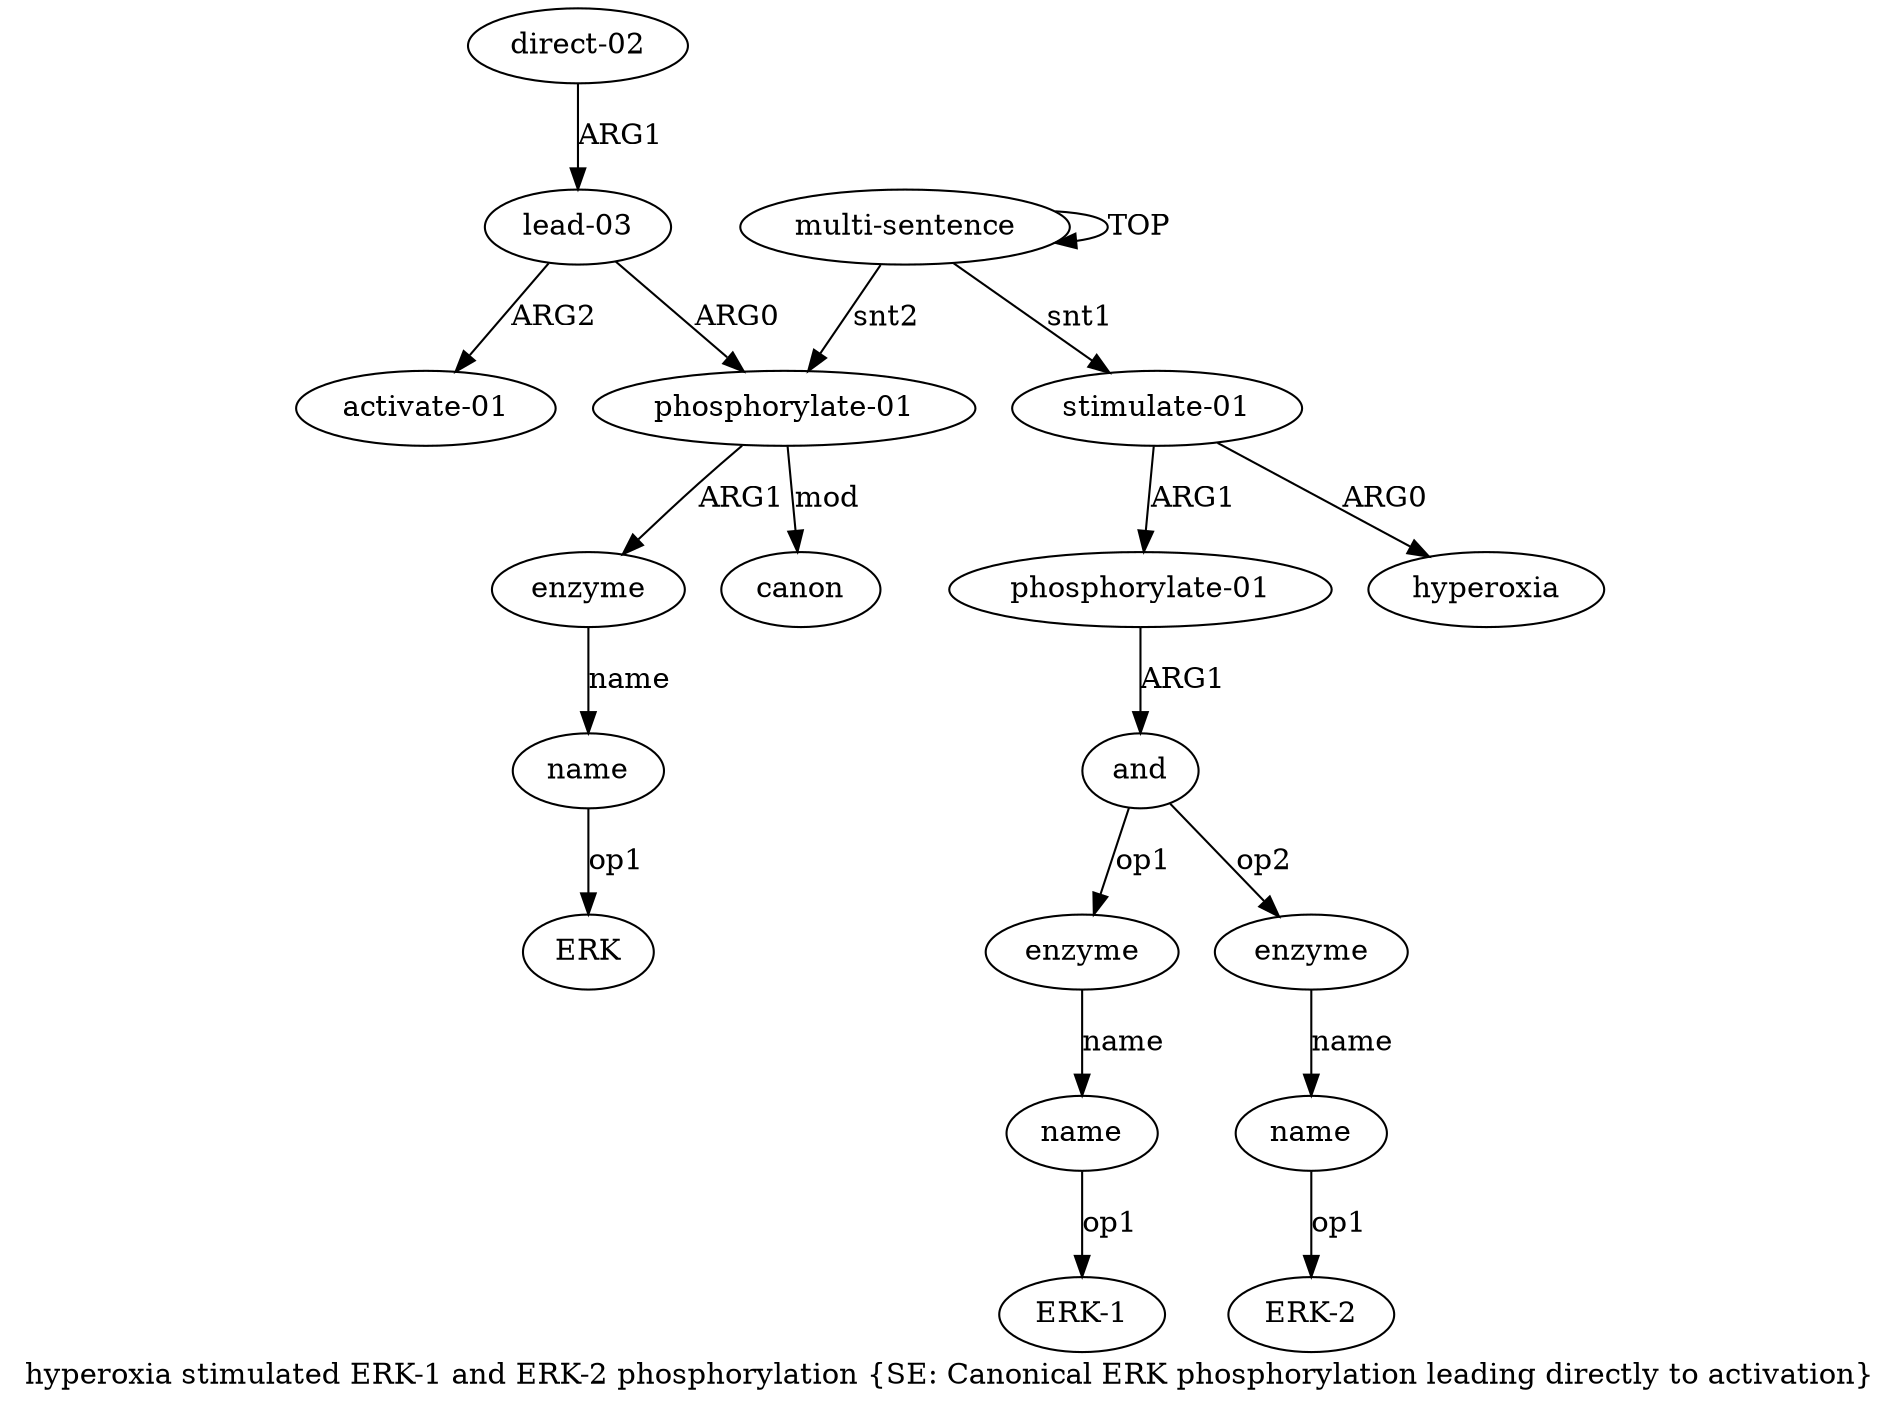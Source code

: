 digraph  {
	graph [label="hyperoxia stimulated ERK-1 and ERK-2 phosphorylation {SE: Canonical ERK phosphorylation leading directly to activation}"];
	node [label="\N"];
	a15	 [color=black,
		gold_ind=15,
		gold_label="direct-02",
		label="direct-02",
		test_ind=15,
		test_label="direct-02"];
	a13	 [color=black,
		gold_ind=13,
		gold_label="lead-03",
		label="lead-03",
		test_ind=13,
		test_label="lead-03"];
	a15 -> a13 [key=0,
	color=black,
	gold_label=ARG1,
	label=ARG1,
	test_label=ARG1];
a14 [color=black,
	gold_ind=14,
	gold_label="activate-01",
	label="activate-01",
	test_ind=14,
	test_label="activate-01"];
"a11 ERK" [color=black,
	gold_ind=-1,
	gold_label=ERK,
	label=ERK,
	test_ind=-1,
	test_label=ERK];
a11 [color=black,
	gold_ind=11,
	gold_label=name,
	label=name,
	test_ind=11,
	test_label=name];
a11 -> "a11 ERK" [key=0,
color=black,
gold_label=op1,
label=op1,
test_label=op1];
a10 [color=black,
gold_ind=10,
gold_label=enzyme,
label=enzyme,
test_ind=10,
test_label=enzyme];
a10 -> a11 [key=0,
color=black,
gold_label=name,
label=name,
test_label=name];
a13 -> a14 [key=0,
color=black,
gold_label=ARG2,
label=ARG2,
test_label=ARG2];
a9 [color=black,
gold_ind=9,
gold_label="phosphorylate-01",
label="phosphorylate-01",
test_ind=9,
test_label="phosphorylate-01"];
a13 -> a9 [key=0,
color=black,
gold_label=ARG0,
label=ARG0,
test_label=ARG0];
a12 [color=black,
gold_ind=12,
gold_label=canon,
label=canon,
test_ind=12,
test_label=canon];
"a8 ERK-2" [color=black,
gold_ind=-1,
gold_label="ERK-2",
label="ERK-2",
test_ind=-1,
test_label="ERK-2"];
a1 [color=black,
gold_ind=1,
gold_label="stimulate-01",
label="stimulate-01",
test_ind=1,
test_label="stimulate-01"];
a3 [color=black,
gold_ind=3,
gold_label="phosphorylate-01",
label="phosphorylate-01",
test_ind=3,
test_label="phosphorylate-01"];
a1 -> a3 [key=0,
color=black,
gold_label=ARG1,
label=ARG1,
test_label=ARG1];
a2 [color=black,
gold_ind=2,
gold_label=hyperoxia,
label=hyperoxia,
test_ind=2,
test_label=hyperoxia];
a1 -> a2 [key=0,
color=black,
gold_label=ARG0,
label=ARG0,
test_label=ARG0];
a0 [color=black,
gold_ind=0,
gold_label="multi-sentence",
label="multi-sentence",
test_ind=0,
test_label="multi-sentence"];
a0 -> a1 [key=0,
color=black,
gold_label=snt1,
label=snt1,
test_label=snt1];
a0 -> a0 [key=0,
color=black,
gold_label=TOP,
label=TOP,
test_label=TOP];
a0 -> a9 [key=0,
color=black,
gold_label=snt2,
label=snt2,
test_label=snt2];
a4 [color=black,
gold_ind=4,
gold_label=and,
label=and,
test_ind=4,
test_label=and];
a3 -> a4 [key=0,
color=black,
gold_label=ARG1,
label=ARG1,
test_label=ARG1];
a5 [color=black,
gold_ind=5,
gold_label=enzyme,
label=enzyme,
test_ind=5,
test_label=enzyme];
a6 [color=black,
gold_ind=6,
gold_label=name,
label=name,
test_ind=6,
test_label=name];
a5 -> a6 [key=0,
color=black,
gold_label=name,
label=name,
test_label=name];
a4 -> a5 [key=0,
color=black,
gold_label=op1,
label=op1,
test_label=op1];
a7 [color=black,
gold_ind=7,
gold_label=enzyme,
label=enzyme,
test_ind=7,
test_label=enzyme];
a4 -> a7 [key=0,
color=black,
gold_label=op2,
label=op2,
test_label=op2];
a8 [color=black,
gold_ind=8,
gold_label=name,
label=name,
test_ind=8,
test_label=name];
a7 -> a8 [key=0,
color=black,
gold_label=name,
label=name,
test_label=name];
"a6 ERK-1" [color=black,
gold_ind=-1,
gold_label="ERK-1",
label="ERK-1",
test_ind=-1,
test_label="ERK-1"];
a6 -> "a6 ERK-1" [key=0,
color=black,
gold_label=op1,
label=op1,
test_label=op1];
a9 -> a10 [key=0,
color=black,
gold_label=ARG1,
label=ARG1,
test_label=ARG1];
a9 -> a12 [key=0,
color=black,
gold_label=mod,
label=mod,
test_label=mod];
a8 -> "a8 ERK-2" [key=0,
color=black,
gold_label=op1,
label=op1,
test_label=op1];
}
